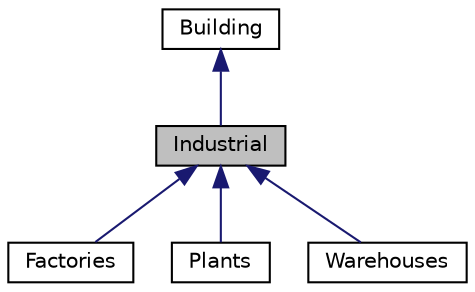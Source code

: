 digraph "Industrial"
{
 // LATEX_PDF_SIZE
  edge [fontname="Helvetica",fontsize="10",labelfontname="Helvetica",labelfontsize="10"];
  node [fontname="Helvetica",fontsize="10",shape=record];
  Node1 [label="Industrial",height=0.2,width=0.4,color="black", fillcolor="grey75", style="filled", fontcolor="black",tooltip="The Industrial class represents an industrial building in a city."];
  Node2 -> Node1 [dir="back",color="midnightblue",fontsize="10",style="solid",fontname="Helvetica"];
  Node2 [label="Building",height=0.2,width=0.4,color="black", fillcolor="white", style="filled",URL="$classBuilding.html",tooltip="Abstract base class representing a building with facilities, citizens, and utilities."];
  Node1 -> Node3 [dir="back",color="midnightblue",fontsize="10",style="solid",fontname="Helvetica"];
  Node3 [label="Factories",height=0.2,width=0.4,color="black", fillcolor="white", style="filled",URL="$classFactories.html",tooltip="The Factories class represents industrial factories, inheriting from the Industrial class."];
  Node1 -> Node4 [dir="back",color="midnightblue",fontsize="10",style="solid",fontname="Helvetica"];
  Node4 [label="Plants",height=0.2,width=0.4,color="black", fillcolor="white", style="filled",URL="$classPlants.html",tooltip="Represents a plant as a type of industrial facility."];
  Node1 -> Node5 [dir="back",color="midnightblue",fontsize="10",style="solid",fontname="Helvetica"];
  Node5 [label="Warehouses",height=0.2,width=0.4,color="black", fillcolor="white", style="filled",URL="$classWarehouses.html",tooltip="Represents a warehouse in an industrial setting."];
}
